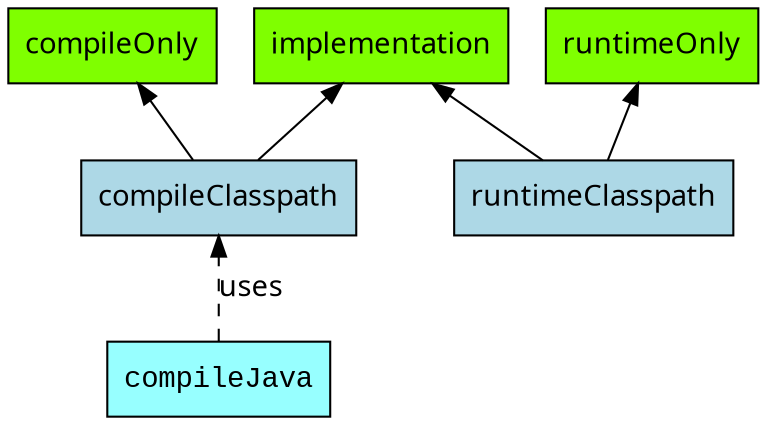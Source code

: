 digraph javaMainConfigurations {

    rankdir = BT;
    node [fontname="Sans", shape=box, style=filled, fillcolor=chartreuse];
    edge [fontname="Sans"];

    /* tasks */
    compileJava [fillcolor=darkslategray1, fontname="Courier New"]

    /* consumed confs */
    compileClasspath [fillcolor=lightblue]
    runtimeClasspath [fillcolor=lightblue]

    /* configurations */
    compileClasspath -> {compileOnly implementation}
    runtimeClasspath -> {runtimeOnly implementation}

    /* tasks */
    compileJava -> compileClasspath [style=dashed label="uses"]
}
